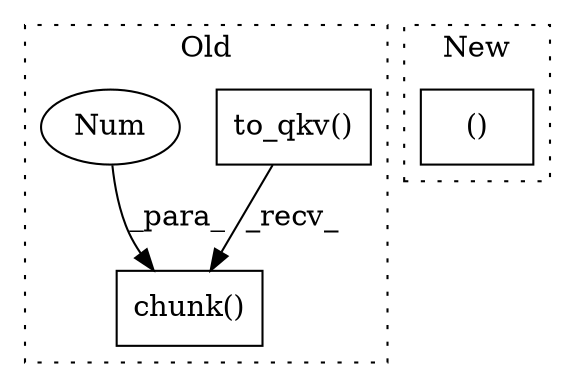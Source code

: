 digraph G {
subgraph cluster0 {
1 [label="to_qkv()" a="75" s="22858,22874" l="12,1" shape="box"];
3 [label="chunk()" a="75" s="22858,22883" l="24,10" shape="box"];
4 [label="Num" a="76" s="22882" l="1" shape="ellipse"];
label = "Old";
style="dotted";
}
subgraph cluster1 {
2 [label="()" a="54" s="23535" l="22" shape="box"];
label = "New";
style="dotted";
}
1 -> 3 [label="_recv_"];
4 -> 3 [label="_para_"];
}